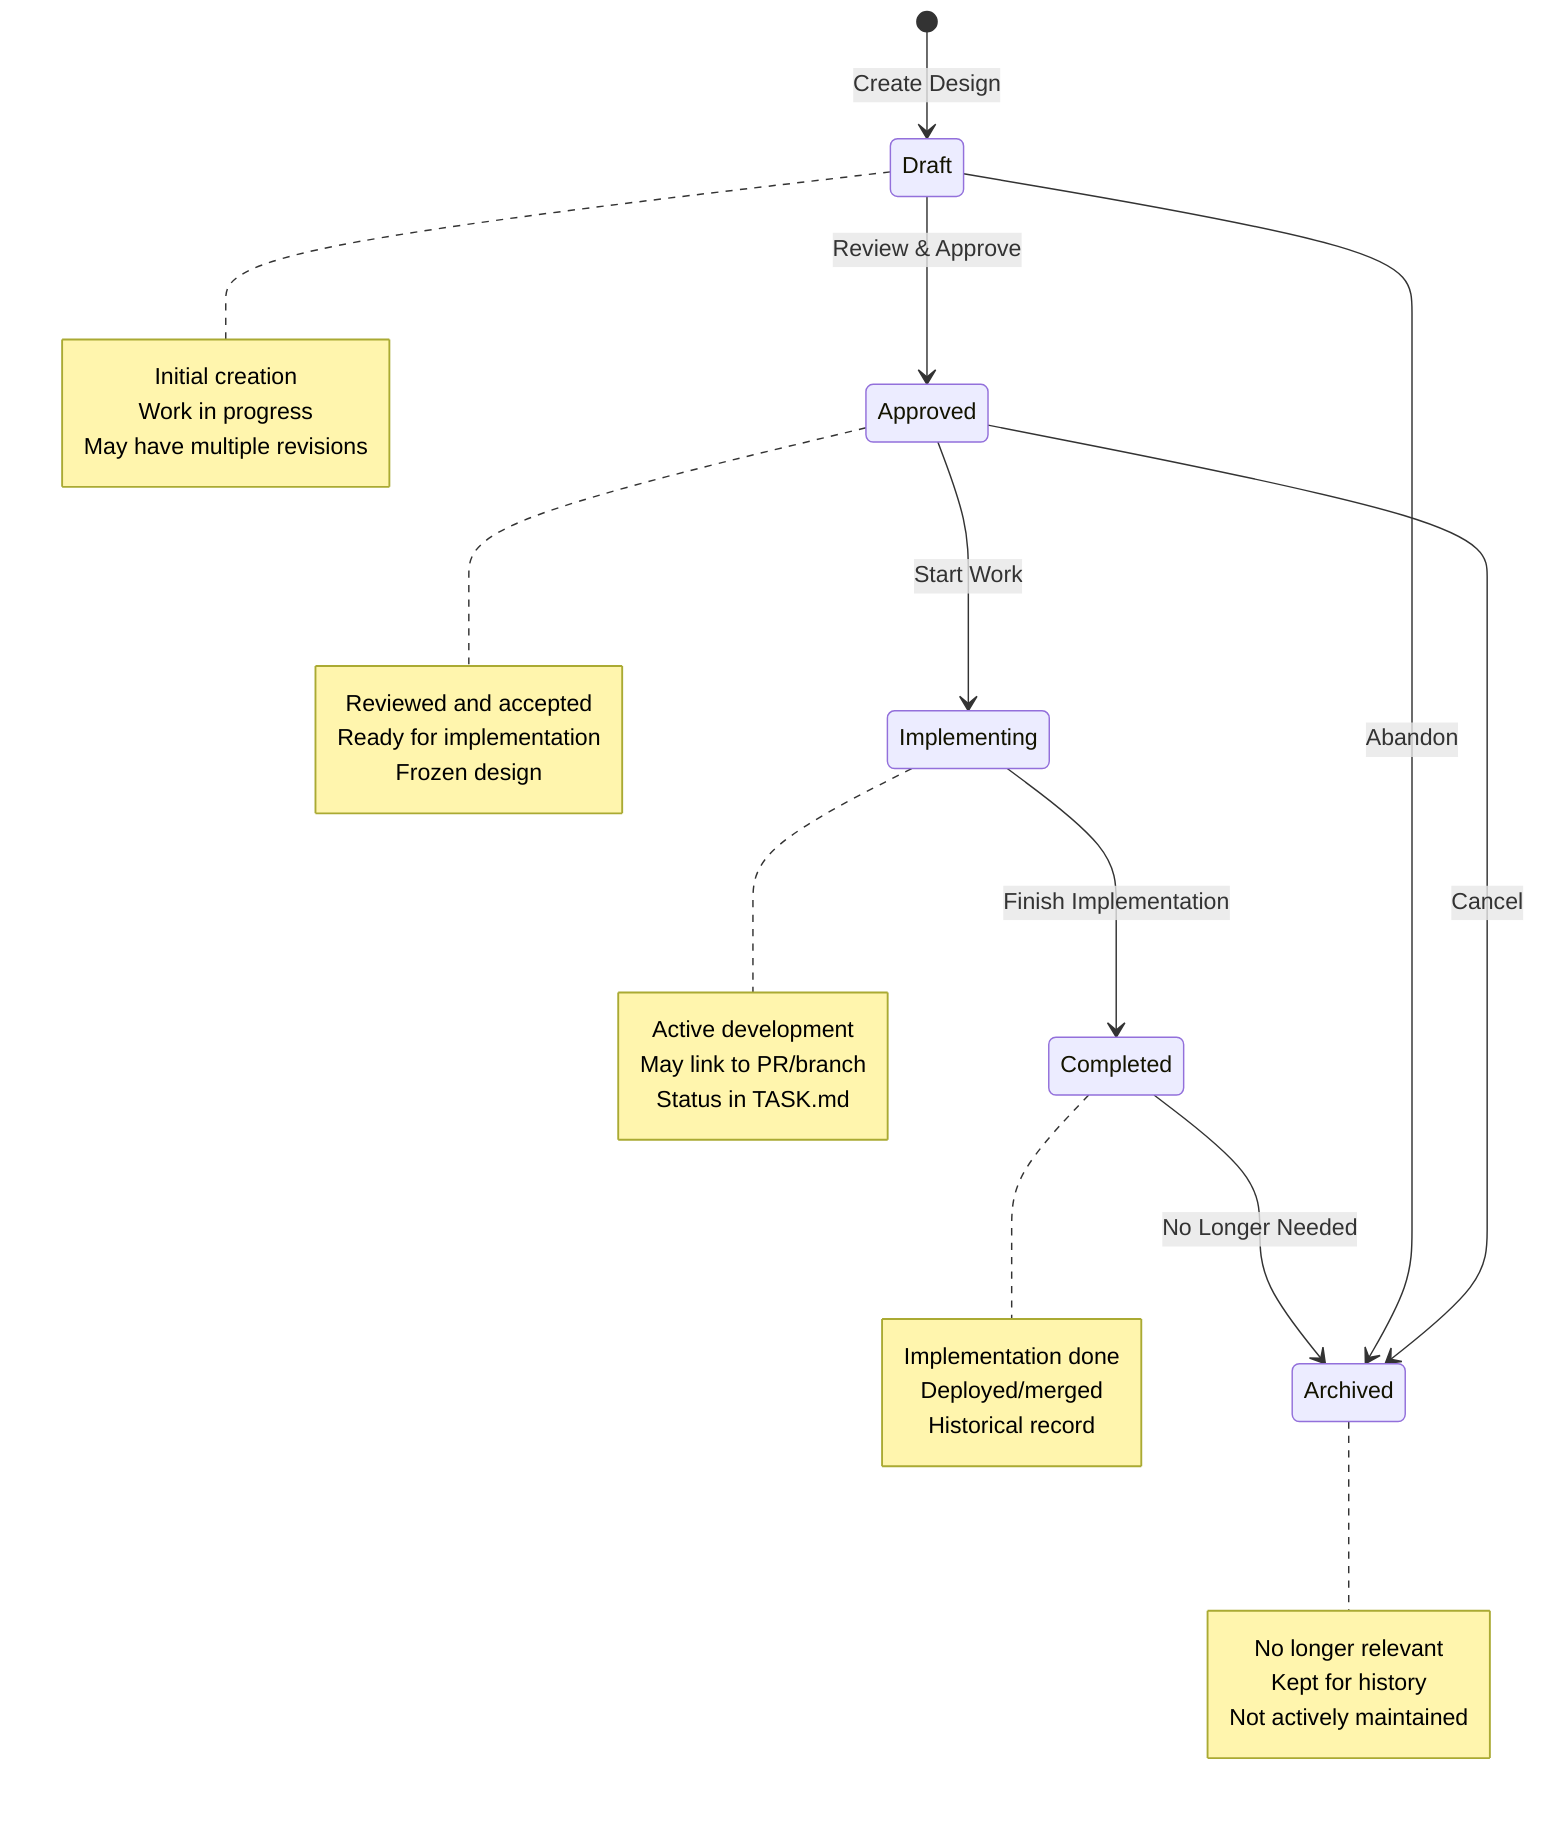 stateDiagram-v2
    [*] --> Draft: Create Design
    Draft --> Approved: Review & Approve
    Approved --> Implementing: Start Work
    Implementing --> Completed: Finish Implementation
    Completed --> Archived: No Longer Needed
    
    Draft --> Archived: Abandon
    Approved --> Archived: Cancel
    
    note right of Draft
        Initial creation
        Work in progress
        May have multiple revisions
    end note
    
    note right of Approved
        Reviewed and accepted
        Ready for implementation
        Frozen design
    end note
    
    note right of Implementing
        Active development
        May link to PR/branch
        Status in TASK.md
    end note
    
    note right of Completed
        Implementation done
        Deployed/merged
        Historical record
    end note
    
    note right of Archived
        No longer relevant
        Kept for history
        Not actively maintained
    end note